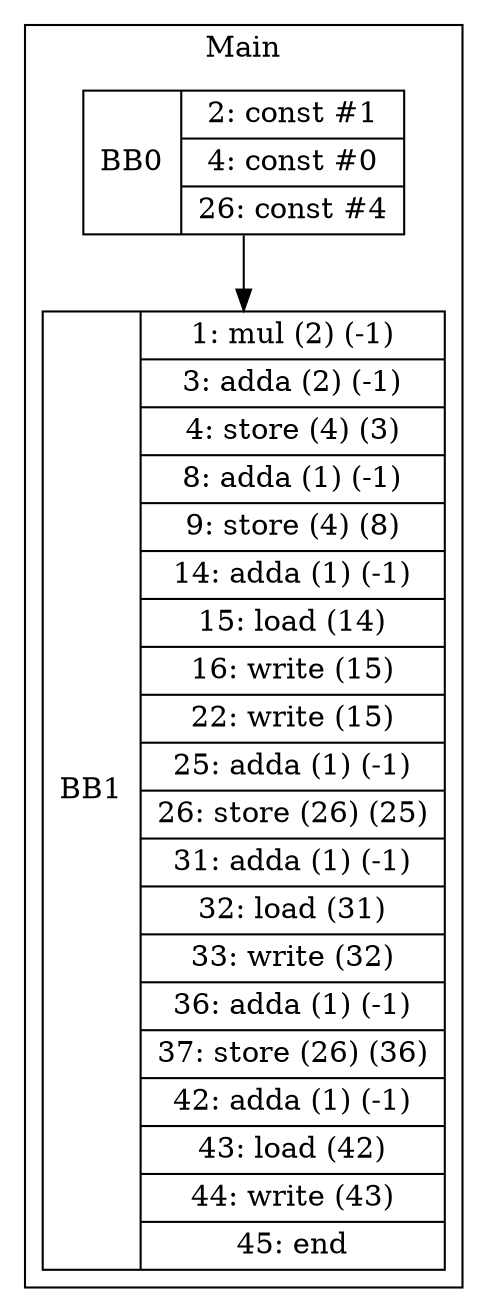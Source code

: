 digraph G {
node [shape=record];
subgraph cluster_main{
label = "Main";
BB0 [shape=record, label="<b>BB0|{2: const #1|4: const #0|26: const #4}"];
BB1 [shape=record, label="<b>BB1|{1: mul (2) (-1)|3: adda (2) (-1)|4: store (4) (3)|8: adda (1) (-1)|9: store (4) (8)|14: adda (1) (-1)|15: load (14)|16: write (15)|22: write (15)|25: adda (1) (-1)|26: store (26) (25)|31: adda (1) (-1)|32: load (31)|33: write (32)|36: adda (1) (-1)|37: store (26) (36)|42: adda (1) (-1)|43: load (42)|44: write (43)|45: end}"];
}
BB0:s -> BB1:n ;
}
